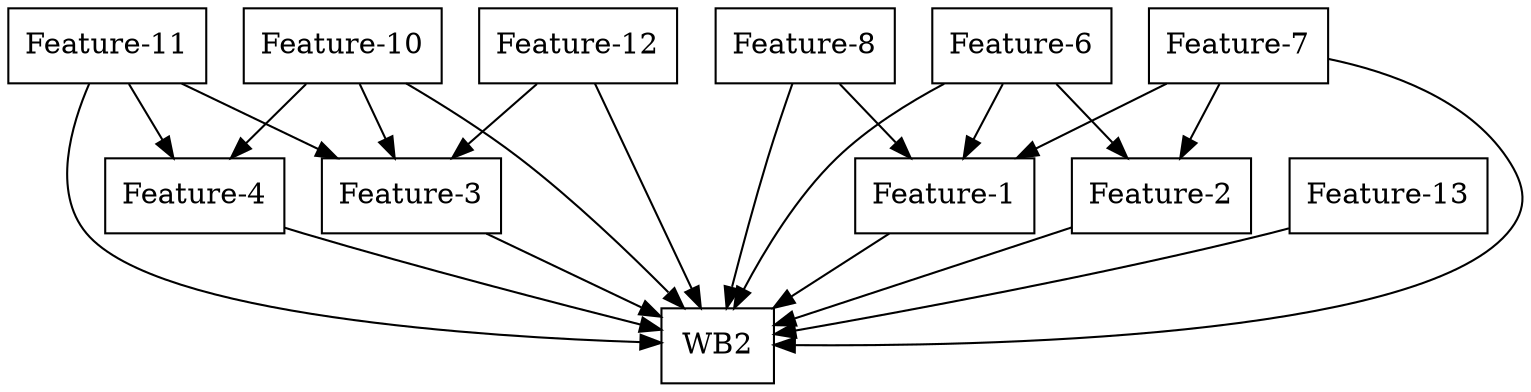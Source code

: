 digraph{
graph [rankdir=TB];
node [shape=box];
edge [arrowhead=normal];
0[label="Feature-11",]
1[label="Feature-6",]
2[label="Feature-10",]
3[label="Feature-8",]
4[label="Feature-4",]
5[label="Feature-3",]
6[label="WB2",]
7[label="Feature-7",]
8[label="Feature-2",]
9[label="Feature-1",]
10[label="Feature-13",]
11[label="Feature-12",]
0->4[label="",]
0->5[label="",]
0->6[label="",]
1->6[label="",]
1->8[label="",]
1->9[label="",]
2->4[label="",]
2->5[label="",]
2->6[label="",]
3->6[label="",]
3->9[label="",]
4->6[label="",]
5->6[label="",]
7->6[label="",]
7->8[label="",]
7->9[label="",]
8->6[label="",]
9->6[label="",]
10->6[label="",]
11->5[label="",]
11->6[label="",]
}
